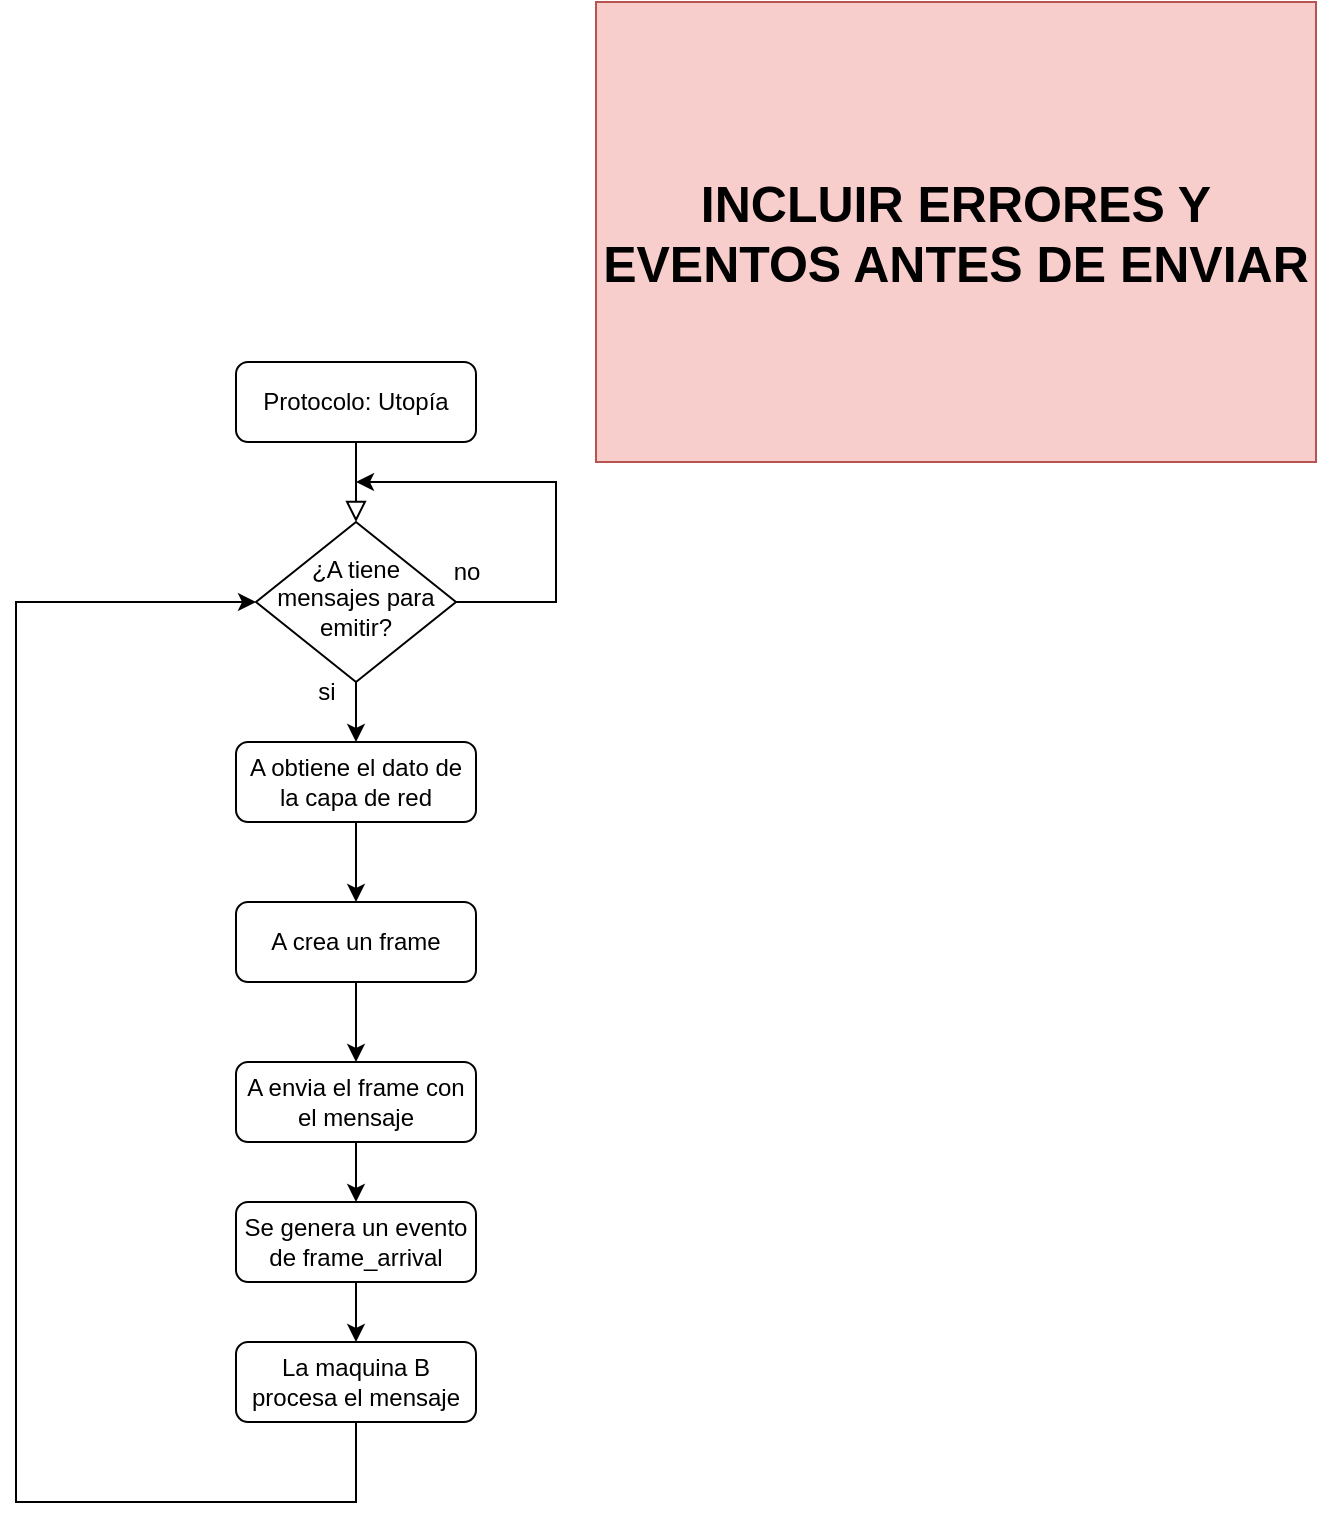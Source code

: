 <mxfile version="20.8.16" type="device" pages="6"><diagram id="C5RBs43oDa-KdzZeNtuy" name="utopia"><mxGraphModel dx="1418" dy="2109" grid="1" gridSize="10" guides="1" tooltips="1" connect="1" arrows="1" fold="1" page="1" pageScale="1" pageWidth="827" pageHeight="1169" math="0" shadow="0"><root><mxCell id="WIyWlLk6GJQsqaUBKTNV-0"/><mxCell id="WIyWlLk6GJQsqaUBKTNV-1" parent="WIyWlLk6GJQsqaUBKTNV-0"/><mxCell id="WIyWlLk6GJQsqaUBKTNV-2" value="" style="rounded=0;html=1;jettySize=auto;orthogonalLoop=1;fontSize=11;endArrow=block;endFill=0;endSize=8;strokeWidth=1;shadow=0;labelBackgroundColor=none;edgeStyle=orthogonalEdgeStyle;entryX=0.5;entryY=0;entryDx=0;entryDy=0;" parent="WIyWlLk6GJQsqaUBKTNV-1" source="WIyWlLk6GJQsqaUBKTNV-3" target="ByJfmS4Sn2XebxvPUMEz-3" edge="1"><mxGeometry relative="1" as="geometry"/></mxCell><mxCell id="WIyWlLk6GJQsqaUBKTNV-3" value="Protocolo: Utopía" style="rounded=1;whiteSpace=wrap;html=1;fontSize=12;glass=0;strokeWidth=1;shadow=0;" parent="WIyWlLk6GJQsqaUBKTNV-1" vertex="1"><mxGeometry x="160" y="-20" width="120" height="40" as="geometry"/></mxCell><mxCell id="yMHa6oyqsVARnxLttxca-2" style="edgeStyle=orthogonalEdgeStyle;rounded=0;orthogonalLoop=1;jettySize=auto;html=1;entryX=0.5;entryY=0;entryDx=0;entryDy=0;" parent="WIyWlLk6GJQsqaUBKTNV-1" source="ByJfmS4Sn2XebxvPUMEz-0" target="yMHa6oyqsVARnxLttxca-3" edge="1"><mxGeometry relative="1" as="geometry"><mxPoint x="220" y="250" as="targetPoint"/></mxGeometry></mxCell><mxCell id="ByJfmS4Sn2XebxvPUMEz-0" value="A obtiene el dato de la capa de red" style="rounded=1;whiteSpace=wrap;html=1;fontSize=12;glass=0;strokeWidth=1;shadow=0;" parent="WIyWlLk6GJQsqaUBKTNV-1" vertex="1"><mxGeometry x="160" y="170" width="120" height="40" as="geometry"/></mxCell><mxCell id="ByJfmS4Sn2XebxvPUMEz-4" style="edgeStyle=orthogonalEdgeStyle;rounded=0;orthogonalLoop=1;jettySize=auto;html=1;exitX=0.5;exitY=1;exitDx=0;exitDy=0;entryX=0.5;entryY=0;entryDx=0;entryDy=0;" parent="WIyWlLk6GJQsqaUBKTNV-1" source="ByJfmS4Sn2XebxvPUMEz-3" target="ByJfmS4Sn2XebxvPUMEz-0" edge="1"><mxGeometry relative="1" as="geometry"/></mxCell><mxCell id="yMHa6oyqsVARnxLttxca-7" style="edgeStyle=orthogonalEdgeStyle;rounded=0;orthogonalLoop=1;jettySize=auto;html=1;" parent="WIyWlLk6GJQsqaUBKTNV-1" source="ByJfmS4Sn2XebxvPUMEz-3" edge="1"><mxGeometry relative="1" as="geometry"><mxPoint x="220" y="40" as="targetPoint"/><Array as="points"><mxPoint x="320" y="100"/><mxPoint x="320" y="40"/></Array></mxGeometry></mxCell><mxCell id="ByJfmS4Sn2XebxvPUMEz-3" value="¿A tiene mensajes para emitir?" style="rhombus;whiteSpace=wrap;html=1;shadow=0;fontFamily=Helvetica;fontSize=12;align=center;strokeWidth=1;spacing=6;spacingTop=-4;" parent="WIyWlLk6GJQsqaUBKTNV-1" vertex="1"><mxGeometry x="170" y="60" width="100" height="80" as="geometry"/></mxCell><mxCell id="ByJfmS4Sn2XebxvPUMEz-5" value="si" style="text;html=1;align=center;verticalAlign=middle;resizable=0;points=[];autosize=1;strokeColor=none;fillColor=none;" parent="WIyWlLk6GJQsqaUBKTNV-1" vertex="1"><mxGeometry x="190" y="130" width="30" height="30" as="geometry"/></mxCell><mxCell id="ByJfmS4Sn2XebxvPUMEz-19" style="edgeStyle=orthogonalEdgeStyle;rounded=0;orthogonalLoop=1;jettySize=auto;html=1;exitX=0.5;exitY=1;exitDx=0;exitDy=0;entryX=0;entryY=0.5;entryDx=0;entryDy=0;" parent="WIyWlLk6GJQsqaUBKTNV-1" source="ByJfmS4Sn2XebxvPUMEz-13" target="ByJfmS4Sn2XebxvPUMEz-3" edge="1"><mxGeometry relative="1" as="geometry"><mxPoint x="390" y="100" as="targetPoint"/><Array as="points"><mxPoint x="220" y="550"/><mxPoint x="50" y="550"/><mxPoint x="50" y="100"/></Array></mxGeometry></mxCell><mxCell id="ByJfmS4Sn2XebxvPUMEz-13" value="La maquina B procesa el mensaje" style="rounded=1;whiteSpace=wrap;html=1;fontSize=12;glass=0;strokeWidth=1;shadow=0;" parent="WIyWlLk6GJQsqaUBKTNV-1" vertex="1"><mxGeometry x="160" y="470" width="120" height="40" as="geometry"/></mxCell><mxCell id="yMHa6oyqsVARnxLttxca-4" style="edgeStyle=orthogonalEdgeStyle;rounded=0;orthogonalLoop=1;jettySize=auto;html=1;entryX=0.5;entryY=0;entryDx=0;entryDy=0;" parent="WIyWlLk6GJQsqaUBKTNV-1" source="yMHa6oyqsVARnxLttxca-3" target="yMHa6oyqsVARnxLttxca-5" edge="1"><mxGeometry relative="1" as="geometry"><mxPoint x="220" y="340" as="targetPoint"/></mxGeometry></mxCell><mxCell id="yMHa6oyqsVARnxLttxca-3" value="A crea un frame" style="rounded=1;whiteSpace=wrap;html=1;fontSize=12;glass=0;strokeWidth=1;shadow=0;" parent="WIyWlLk6GJQsqaUBKTNV-1" vertex="1"><mxGeometry x="160" y="250" width="120" height="40" as="geometry"/></mxCell><mxCell id="XYjA2jadKTd7BGq8k04Q-2" style="edgeStyle=orthogonalEdgeStyle;rounded=0;orthogonalLoop=1;jettySize=auto;html=1;entryX=0.5;entryY=0;entryDx=0;entryDy=0;" parent="WIyWlLk6GJQsqaUBKTNV-1" source="yMHa6oyqsVARnxLttxca-5" target="XYjA2jadKTd7BGq8k04Q-1" edge="1"><mxGeometry relative="1" as="geometry"/></mxCell><mxCell id="yMHa6oyqsVARnxLttxca-5" value="A envia el frame con el mensaje" style="rounded=1;whiteSpace=wrap;html=1;fontSize=12;glass=0;strokeWidth=1;shadow=0;" parent="WIyWlLk6GJQsqaUBKTNV-1" vertex="1"><mxGeometry x="160" y="330" width="120" height="40" as="geometry"/></mxCell><mxCell id="yMHa6oyqsVARnxLttxca-8" value="no" style="text;html=1;align=center;verticalAlign=middle;resizable=0;points=[];autosize=1;strokeColor=none;fillColor=none;" parent="WIyWlLk6GJQsqaUBKTNV-1" vertex="1"><mxGeometry x="255" y="70" width="40" height="30" as="geometry"/></mxCell><mxCell id="tqH185Vk0NTKt4AiRCFc-0" value="&lt;font style=&quot;font-size: 25px;&quot;&gt;&lt;b&gt;INCLUIR ERRORES Y EVENTOS ANTES DE ENVIAR&lt;/b&gt;&lt;/font&gt;" style="text;html=1;align=center;verticalAlign=middle;whiteSpace=wrap;rounded=0;fillColor=#f8cecc;strokeColor=#b85450;" parent="WIyWlLk6GJQsqaUBKTNV-1" vertex="1"><mxGeometry x="340" y="-200" width="360" height="230" as="geometry"/></mxCell><mxCell id="XYjA2jadKTd7BGq8k04Q-3" style="edgeStyle=orthogonalEdgeStyle;rounded=0;orthogonalLoop=1;jettySize=auto;html=1;entryX=0.5;entryY=0;entryDx=0;entryDy=0;" parent="WIyWlLk6GJQsqaUBKTNV-1" source="XYjA2jadKTd7BGq8k04Q-1" target="ByJfmS4Sn2XebxvPUMEz-13" edge="1"><mxGeometry relative="1" as="geometry"/></mxCell><mxCell id="XYjA2jadKTd7BGq8k04Q-1" value="Se genera un evento de frame_arrival" style="rounded=1;whiteSpace=wrap;html=1;fontSize=12;glass=0;strokeWidth=1;shadow=0;" parent="WIyWlLk6GJQsqaUBKTNV-1" vertex="1"><mxGeometry x="160" y="400" width="120" height="40" as="geometry"/></mxCell></root></mxGraphModel></diagram><diagram id="R6PZNa_NdB1HNh5LbJu-" name="stop-and-wait"><mxGraphModel grid="1" page="1" gridSize="10" guides="1" tooltips="1" connect="1" arrows="1" fold="1" pageScale="1" pageWidth="827" pageHeight="1169" math="0" shadow="0">&#xa;      <root>&#xa;        <mxCell id="0"/>&#xa;        <mxCell id="1" parent="0"/>&#xa;        <mxCell id="YYEvMO5hYyTBAVzTKxxZ-3" style="edgeStyle=orthogonalEdgeStyle;rounded=0;orthogonalLoop=1;jettySize=auto;html=1;exitX=0.5;exitY=1;exitDx=0;exitDy=0;exitPerimeter=0;entryX=0.5;entryY=0;entryDx=0;entryDy=0;entryPerimeter=0;" edge="1" parent="1" source="K2ECPmmjt9V0FMVWUoOE-1" target="YYEvMO5hYyTBAVzTKxxZ-8">&#xa;          <mxGeometry relative="1" as="geometry">&#xa;            <mxPoint x="270" y="-20" as="targetPoint"/>&#xa;          </mxGeometry>&#xa;        </mxCell>&#xa;        <mxCell id="K2ECPmmjt9V0FMVWUoOE-1" value="Inicia el protocolo&lt;br&gt;Stop and wait" style="strokeWidth=1;html=1;shape=mxgraph.flowchart.start_1;whiteSpace=wrap;" vertex="1" parent="1">&#xa;          <mxGeometry x="210" y="-130" width="120" height="70" as="geometry"/>&#xa;        </mxCell>&#xa;        <mxCell id="YYEvMO5hYyTBAVzTKxxZ-4" style="edgeStyle=orthogonalEdgeStyle;rounded=0;orthogonalLoop=1;jettySize=auto;html=1;exitX=0;exitY=0.5;exitDx=0;exitDy=0;exitPerimeter=0;curved=1;entryX=0;entryY=0.5;entryDx=0;entryDy=0;" edge="1" parent="1" source="fqmgnFbKIbgw1gGtg8UP-1" target="uDrHnF6jyetHLC7CMQvw-3">&#xa;          <mxGeometry relative="1" as="geometry">&#xa;            <mxPoint x="110" y="230" as="targetPoint"/>&#xa;            <Array as="points">&#xa;              <mxPoint x="160" y="255"/>&#xa;              <mxPoint x="160" y="140"/>&#xa;            </Array>&#xa;          </mxGeometry>&#xa;        </mxCell>&#xa;        <mxCell id="uDrHnF6jyetHLC7CMQvw-7" style="edgeStyle=orthogonalEdgeStyle;rounded=0;orthogonalLoop=1;jettySize=auto;html=1;entryX=0.5;entryY=0;entryDx=0;entryDy=0;" edge="1" parent="1" source="fqmgnFbKIbgw1gGtg8UP-1" target="uDrHnF6jyetHLC7CMQvw-6">&#xa;          <mxGeometry relative="1" as="geometry"/>&#xa;        </mxCell>&#xa;        <mxCell id="fqmgnFbKIbgw1gGtg8UP-1" value="¿La maquina B permitió el envío?" style="strokeWidth=1;html=1;shape=mxgraph.flowchart.decision;whiteSpace=wrap;" vertex="1" parent="1">&#xa;          <mxGeometry x="210" y="190" width="120" height="130" as="geometry"/>&#xa;        </mxCell>&#xa;        <mxCell id="bamjaasNQJ0n5MbIUETM-6" style="edgeStyle=orthogonalEdgeStyle;rounded=0;orthogonalLoop=1;jettySize=auto;html=1;exitX=0.5;exitY=1;exitDx=0;exitDy=0;" edge="1" parent="1" source="bamjaasNQJ0n5MbIUETM-1" target="bamjaasNQJ0n5MbIUETM-4">&#xa;          <mxGeometry relative="1" as="geometry"/>&#xa;        </mxCell>&#xa;        <mxCell id="bamjaasNQJ0n5MbIUETM-1" value="A envia el frame con el mensaje" style="rounded=1;whiteSpace=wrap;html=1;fontSize=12;glass=0;strokeWidth=1;shadow=0;" vertex="1" parent="1">&#xa;          <mxGeometry x="210" y="640" width="120" height="40" as="geometry"/>&#xa;        </mxCell>&#xa;        <mxCell id="bamjaasNQJ0n5MbIUETM-7" style="edgeStyle=orthogonalEdgeStyle;rounded=0;orthogonalLoop=1;jettySize=auto;html=1;exitX=0.5;exitY=1;exitDx=0;exitDy=0;entryX=0.5;entryY=0;entryDx=0;entryDy=0;" edge="1" parent="1" source="bamjaasNQJ0n5MbIUETM-4" target="bamjaasNQJ0n5MbIUETM-5">&#xa;          <mxGeometry relative="1" as="geometry"/>&#xa;        </mxCell>&#xa;        <mxCell id="bamjaasNQJ0n5MbIUETM-4" value="B recibe y procesa el frame" style="rounded=1;whiteSpace=wrap;html=1;fontSize=12;glass=0;strokeWidth=1;shadow=0;" vertex="1" parent="1">&#xa;          <mxGeometry x="210" y="710" width="120" height="40" as="geometry"/>&#xa;        </mxCell>&#xa;        <mxCell id="YYEvMO5hYyTBAVzTKxxZ-1" style="edgeStyle=orthogonalEdgeStyle;rounded=0;orthogonalLoop=1;jettySize=auto;html=1;exitX=1;exitY=0.5;exitDx=0;exitDy=0;entryX=1;entryY=0.5;entryDx=0;entryDy=0;entryPerimeter=0;curved=1;" edge="1" parent="1" source="bamjaasNQJ0n5MbIUETM-5" target="YYEvMO5hYyTBAVzTKxxZ-8">&#xa;          <mxGeometry relative="1" as="geometry">&#xa;            <Array as="points">&#xa;              <mxPoint x="440" y="810"/>&#xa;              <mxPoint x="440" y="45"/>&#xa;            </Array>&#xa;          </mxGeometry>&#xa;        </mxCell>&#xa;        <mxCell id="bamjaasNQJ0n5MbIUETM-5" value="B notifica que esta disponible o que ha terminado de procesar el frame anterior" style="rounded=1;whiteSpace=wrap;html=1;fontSize=12;glass=0;strokeWidth=1;shadow=0;" vertex="1" parent="1">&#xa;          <mxGeometry x="210" y="780" width="130" height="60" as="geometry"/>&#xa;        </mxCell>&#xa;        <mxCell id="YYEvMO5hYyTBAVzTKxxZ-5" value="no" style="text;html=1;align=center;verticalAlign=middle;resizable=0;points=[];autosize=1;strokeColor=none;fillColor=none;" vertex="1" parent="1">&#xa;          <mxGeometry x="180" y="230" width="40" height="30" as="geometry"/>&#xa;        </mxCell>&#xa;        <mxCell id="YYEvMO5hYyTBAVzTKxxZ-6" value="si" style="text;html=1;align=center;verticalAlign=middle;resizable=0;points=[];autosize=1;strokeColor=none;fillColor=none;" vertex="1" parent="1">&#xa;          <mxGeometry x="270" y="320" width="30" height="30" as="geometry"/>&#xa;        </mxCell>&#xa;        <mxCell id="YYEvMO5hYyTBAVzTKxxZ-11" style="edgeStyle=orthogonalEdgeStyle;rounded=0;orthogonalLoop=1;jettySize=auto;html=1;exitX=0;exitY=0.5;exitDx=0;exitDy=0;exitPerimeter=0;curved=1;" edge="1" parent="1" source="YYEvMO5hYyTBAVzTKxxZ-8">&#xa;          <mxGeometry relative="1" as="geometry">&#xa;            <mxPoint x="270" y="-50" as="targetPoint"/>&#xa;            <Array as="points">&#xa;              <mxPoint x="195" y="45"/>&#xa;              <mxPoint x="195" y="-50"/>&#xa;            </Array>&#xa;          </mxGeometry>&#xa;        </mxCell>&#xa;        <mxCell id="uDrHnF6jyetHLC7CMQvw-4" style="edgeStyle=orthogonalEdgeStyle;rounded=0;orthogonalLoop=1;jettySize=auto;html=1;entryX=0.5;entryY=0;entryDx=0;entryDy=0;" edge="1" parent="1" source="YYEvMO5hYyTBAVzTKxxZ-8" target="uDrHnF6jyetHLC7CMQvw-3">&#xa;          <mxGeometry relative="1" as="geometry"/>&#xa;        </mxCell>&#xa;        <mxCell id="YYEvMO5hYyTBAVzTKxxZ-8" value="A tiene un frame para enviar" style="strokeWidth=1;html=1;shape=mxgraph.flowchart.decision;whiteSpace=wrap;" vertex="1" parent="1">&#xa;          <mxGeometry x="215" y="-10" width="110" height="110" as="geometry"/>&#xa;        </mxCell>&#xa;        <mxCell id="YYEvMO5hYyTBAVzTKxxZ-9" value="si" style="text;html=1;align=center;verticalAlign=middle;resizable=0;points=[];autosize=1;strokeColor=none;fillColor=none;" vertex="1" parent="1">&#xa;          <mxGeometry x="275" y="85" width="30" height="30" as="geometry"/>&#xa;        </mxCell>&#xa;        <mxCell id="YYEvMO5hYyTBAVzTKxxZ-10" value="no" style="text;html=1;align=center;verticalAlign=middle;resizable=0;points=[];autosize=1;strokeColor=none;fillColor=none;" vertex="1" parent="1">&#xa;          <mxGeometry x="190" y="10" width="40" height="30" as="geometry"/>&#xa;        </mxCell>&#xa;        <mxCell id="Ypwsz2OwNR1J4UL9F0tm-1" value="&lt;font style=&quot;font-size: 25px;&quot;&gt;&lt;b&gt;INCLUIR ERRORES Y EVENTOS ANTES DE ENVIAR&lt;/b&gt;&lt;/font&gt;" style="text;html=1;align=center;verticalAlign=middle;whiteSpace=wrap;rounded=0;fillColor=#f8cecc;strokeColor=#b85450;" vertex="1" parent="1">&#xa;          <mxGeometry x="370" y="-300" width="360" height="230" as="geometry"/>&#xa;        </mxCell>&#xa;        <mxCell id="uDrHnF6jyetHLC7CMQvw-5" style="edgeStyle=orthogonalEdgeStyle;rounded=0;orthogonalLoop=1;jettySize=auto;html=1;entryX=0.5;entryY=0;entryDx=0;entryDy=0;entryPerimeter=0;" edge="1" parent="1" source="uDrHnF6jyetHLC7CMQvw-3" target="fqmgnFbKIbgw1gGtg8UP-1">&#xa;          <mxGeometry relative="1" as="geometry"/>&#xa;        </mxCell>&#xa;        <mxCell id="uDrHnF6jyetHLC7CMQvw-3" value="A envia la solicitud de transmitir los datos" style="rounded=1;whiteSpace=wrap;html=1;fontSize=12;glass=0;strokeWidth=1;shadow=0;" vertex="1" parent="1">&#xa;          <mxGeometry x="210" y="120" width="120" height="40" as="geometry"/>&#xa;        </mxCell>&#xa;        <mxCell id="uDrHnF6jyetHLC7CMQvw-9" style="edgeStyle=orthogonalEdgeStyle;rounded=0;orthogonalLoop=1;jettySize=auto;html=1;entryX=0.5;entryY=0;entryDx=0;entryDy=0;entryPerimeter=0;" edge="1" parent="1" source="uDrHnF6jyetHLC7CMQvw-6" target="uDrHnF6jyetHLC7CMQvw-8">&#xa;          <mxGeometry relative="1" as="geometry"/>&#xa;        </mxCell>&#xa;        <mxCell id="uDrHnF6jyetHLC7CMQvw-6" value="B envia el permiso de envia datos" style="rounded=1;whiteSpace=wrap;html=1;fontSize=12;glass=0;strokeWidth=1;shadow=0;" vertex="1" parent="1">&#xa;          <mxGeometry x="210" y="350" width="120" height="40" as="geometry"/>&#xa;        </mxCell>&#xa;        <mxCell id="uDrHnF6jyetHLC7CMQvw-10" style="edgeStyle=orthogonalEdgeStyle;rounded=0;orthogonalLoop=1;jettySize=auto;html=1;entryX=0.5;entryY=0;entryDx=0;entryDy=0;exitX=0.5;exitY=1;exitDx=0;exitDy=0;exitPerimeter=0;" edge="1" parent="1" source="uDrHnF6jyetHLC7CMQvw-8" target="bamjaasNQJ0n5MbIUETM-1">&#xa;          <mxGeometry relative="1" as="geometry">&#xa;            <mxPoint x="200" y="630" as="sourcePoint"/>&#xa;          </mxGeometry>&#xa;        </mxCell>&#xa;        <mxCell id="dPzAdULOGnly5V-0omJ0-1" style="edgeStyle=orthogonalEdgeStyle;rounded=0;orthogonalLoop=1;jettySize=auto;html=1;exitX=1;exitY=0.5;exitDx=0;exitDy=0;exitPerimeter=0;entryX=1;entryY=0.5;entryDx=0;entryDy=0;curved=1;" edge="1" parent="1" source="uDrHnF6jyetHLC7CMQvw-8" target="uDrHnF6jyetHLC7CMQvw-3">&#xa;          <mxGeometry relative="1" as="geometry"/>&#xa;        </mxCell>&#xa;        <mxCell id="uDrHnF6jyetHLC7CMQvw-8" value="¿La maquina A recibe el permiso?" style="strokeWidth=1;html=1;shape=mxgraph.flowchart.decision;whiteSpace=wrap;" vertex="1" parent="1">&#xa;          <mxGeometry x="193.75" y="450" width="152.5" height="140" as="geometry"/>&#xa;        </mxCell>&#xa;        <mxCell id="uDrHnF6jyetHLC7CMQvw-11" value="si" style="text;html=1;align=center;verticalAlign=middle;resizable=0;points=[];autosize=1;strokeColor=none;fillColor=none;" vertex="1" parent="1">&#xa;          <mxGeometry x="275" y="585" width="30" height="30" as="geometry"/>&#xa;        </mxCell>&#xa;        <mxCell id="uDrHnF6jyetHLC7CMQvw-13" value="no" style="text;html=1;align=center;verticalAlign=middle;resizable=0;points=[];autosize=1;strokeColor=none;fillColor=none;" vertex="1" parent="1">&#xa;          <mxGeometry x="320" y="480" width="40" height="30" as="geometry"/>&#xa;        </mxCell>&#xa;      </root>&#xa;    </mxGraphModel></diagram><diagram id="SS4Rl4zdPfq09VsR8Jy6" name="TCP"><mxGraphModel grid="1" page="1" gridSize="10" guides="1" tooltips="1" connect="1" arrows="1" fold="1" pageScale="1" pageWidth="827" pageHeight="1169" math="0" shadow="0">&#xa;      <root>&#xa;        <mxCell id="0"/>&#xa;        <mxCell id="1" parent="0"/>&#xa;        <mxCell id="BR7vxcZeUTJQMhsNQoGP-1" value="" style="rounded=0;html=1;jettySize=auto;orthogonalLoop=1;fontSize=11;endArrow=block;endFill=0;endSize=8;strokeWidth=1;shadow=0;labelBackgroundColor=none;edgeStyle=orthogonalEdgeStyle;entryX=0.5;entryY=0;entryDx=0;entryDy=0;" edge="1" parent="1" source="BR7vxcZeUTJQMhsNQoGP-2" target="BR7vxcZeUTJQMhsNQoGP-7">&#xa;          <mxGeometry relative="1" as="geometry"/>&#xa;        </mxCell>&#xa;        <mxCell id="BR7vxcZeUTJQMhsNQoGP-2" value="Protocolo: PAR o TCP" style="rounded=1;whiteSpace=wrap;html=1;fontSize=12;glass=0;strokeWidth=1;shadow=0;" vertex="1" parent="1">&#xa;          <mxGeometry x="160" y="-20" width="120" height="40" as="geometry"/>&#xa;        </mxCell>&#xa;        <mxCell id="BR7vxcZeUTJQMhsNQoGP-20" style="edgeStyle=orthogonalEdgeStyle;rounded=0;orthogonalLoop=1;jettySize=auto;html=1;entryX=0.5;entryY=0;entryDx=0;entryDy=0;" edge="1" parent="1" source="BR7vxcZeUTJQMhsNQoGP-4" target="BR7vxcZeUTJQMhsNQoGP-16">&#xa;          <mxGeometry relative="1" as="geometry">&#xa;            <mxPoint x="225.0" y="720" as="targetPoint"/>&#xa;          </mxGeometry>&#xa;        </mxCell>&#xa;        <mxCell id="BR7vxcZeUTJQMhsNQoGP-4" value="A obtiene el dato de la capa de red" style="rounded=1;whiteSpace=wrap;html=1;fontSize=12;glass=0;strokeWidth=1;shadow=0;" vertex="1" parent="1">&#xa;          <mxGeometry x="165" y="650" width="120" height="40" as="geometry"/>&#xa;        </mxCell>&#xa;        <mxCell id="BR7vxcZeUTJQMhsNQoGP-6" style="edgeStyle=orthogonalEdgeStyle;rounded=0;orthogonalLoop=1;jettySize=auto;html=1;" edge="1" parent="1" source="BR7vxcZeUTJQMhsNQoGP-7">&#xa;          <mxGeometry relative="1" as="geometry">&#xa;            <mxPoint x="220" y="40" as="targetPoint"/>&#xa;            <Array as="points">&#xa;              <mxPoint x="320" y="100"/>&#xa;              <mxPoint x="320" y="40"/>&#xa;            </Array>&#xa;          </mxGeometry>&#xa;        </mxCell>&#xa;        <mxCell id="BR7vxcZeUTJQMhsNQoGP-27" style="edgeStyle=orthogonalEdgeStyle;rounded=0;orthogonalLoop=1;jettySize=auto;html=1;entryX=0.5;entryY=0;entryDx=0;entryDy=0;" edge="1" parent="1" source="BR7vxcZeUTJQMhsNQoGP-7" target="BR7vxcZeUTJQMhsNQoGP-26">&#xa;          <mxGeometry relative="1" as="geometry"/>&#xa;        </mxCell>&#xa;        <mxCell id="BR7vxcZeUTJQMhsNQoGP-7" value="¿A tiene mensajes para emitir?" style="rhombus;whiteSpace=wrap;html=1;shadow=0;fontFamily=Helvetica;fontSize=12;align=center;strokeWidth=1;spacing=6;spacingTop=-4;" vertex="1" parent="1">&#xa;          <mxGeometry x="170" y="60" width="100" height="80" as="geometry"/>&#xa;        </mxCell>&#xa;        <mxCell id="BR7vxcZeUTJQMhsNQoGP-8" value="si" style="text;html=1;align=center;verticalAlign=middle;resizable=0;points=[];autosize=1;strokeColor=none;fillColor=none;" vertex="1" parent="1">&#xa;          <mxGeometry x="190" y="130" width="30" height="30" as="geometry"/>&#xa;        </mxCell>&#xa;        <mxCell id="1fHhlrGC8S8OqKolP6h5-20" style="edgeStyle=orthogonalEdgeStyle;rounded=0;orthogonalLoop=1;jettySize=auto;html=1;" edge="1" parent="1" source="BR7vxcZeUTJQMhsNQoGP-10">&#xa;          <mxGeometry relative="1" as="geometry">&#xa;            <mxPoint x="225.0" y="1070" as="targetPoint"/>&#xa;          </mxGeometry>&#xa;        </mxCell>&#xa;        <mxCell id="1fHhlrGC8S8OqKolP6h5-25" style="edgeStyle=orthogonalEdgeStyle;rounded=0;orthogonalLoop=1;jettySize=auto;html=1;" edge="1" parent="1" source="BR7vxcZeUTJQMhsNQoGP-10">&#xa;          <mxGeometry relative="1" as="geometry">&#xa;            <mxPoint x="400" y="580" as="targetPoint"/>&#xa;          </mxGeometry>&#xa;        </mxCell>&#xa;        <mxCell id="BR7vxcZeUTJQMhsNQoGP-10" value="¿La maquina B recibe los datos?" style="rhombus;whiteSpace=wrap;html=1;" vertex="1" parent="1">&#xa;          <mxGeometry x="143.75" y="880" width="162.5" height="150" as="geometry"/>&#xa;        </mxCell>&#xa;        <mxCell id="BR7vxcZeUTJQMhsNQoGP-11" value="si" style="text;html=1;align=center;verticalAlign=middle;resizable=0;points=[];autosize=1;strokeColor=none;fillColor=none;" vertex="1" parent="1">&#xa;          <mxGeometry x="190" y="1020" width="30" height="30" as="geometry"/>&#xa;        </mxCell>&#xa;        <mxCell id="1fHhlrGC8S8OqKolP6h5-6" style="edgeStyle=orthogonalEdgeStyle;rounded=0;orthogonalLoop=1;jettySize=auto;html=1;entryX=0.5;entryY=0;entryDx=0;entryDy=0;" edge="1" parent="1" source="BR7vxcZeUTJQMhsNQoGP-13" target="1fHhlrGC8S8OqKolP6h5-7">&#xa;          <mxGeometry relative="1" as="geometry">&#xa;            <mxPoint x="209.99" y="1340" as="targetPoint"/>&#xa;          </mxGeometry>&#xa;        </mxCell>&#xa;        <mxCell id="BR7vxcZeUTJQMhsNQoGP-13" value="La maquina B procesa el los datos" style="rounded=1;whiteSpace=wrap;html=1;fontSize=12;glass=0;strokeWidth=1;shadow=0;" vertex="1" parent="1">&#xa;          <mxGeometry x="162.49" y="1240" width="120" height="40" as="geometry"/>&#xa;        </mxCell>&#xa;        <mxCell id="BR7vxcZeUTJQMhsNQoGP-14" style="edgeStyle=orthogonalEdgeStyle;rounded=0;orthogonalLoop=1;jettySize=auto;html=1;exitX=0.5;exitY=1;exitDx=0;exitDy=0;" edge="1" parent="1" source="BR7vxcZeUTJQMhsNQoGP-17" target="BR7vxcZeUTJQMhsNQoGP-10">&#xa;          <mxGeometry relative="1" as="geometry">&#xa;            <mxPoint x="225" y="1060" as="sourcePoint"/>&#xa;          </mxGeometry>&#xa;        </mxCell>&#xa;        <mxCell id="BR7vxcZeUTJQMhsNQoGP-15" style="edgeStyle=orthogonalEdgeStyle;rounded=0;orthogonalLoop=1;jettySize=auto;html=1;entryX=0.5;entryY=0;entryDx=0;entryDy=0;" edge="1" parent="1" source="BR7vxcZeUTJQMhsNQoGP-16" target="BR7vxcZeUTJQMhsNQoGP-17">&#xa;          <mxGeometry relative="1" as="geometry">&#xa;            <mxPoint x="225" y="920" as="targetPoint"/>&#xa;          </mxGeometry>&#xa;        </mxCell>&#xa;        <mxCell id="BR7vxcZeUTJQMhsNQoGP-16" value="A crea un frame" style="rounded=1;whiteSpace=wrap;html=1;fontSize=12;glass=0;strokeWidth=1;shadow=0;" vertex="1" parent="1">&#xa;          <mxGeometry x="165" y="720" width="120" height="40" as="geometry"/>&#xa;        </mxCell>&#xa;        <mxCell id="BR7vxcZeUTJQMhsNQoGP-17" value="A envia el frame con el mensaje" style="rounded=1;whiteSpace=wrap;html=1;fontSize=12;glass=0;strokeWidth=1;shadow=0;" vertex="1" parent="1">&#xa;          <mxGeometry x="165" y="800" width="120" height="40" as="geometry"/>&#xa;        </mxCell>&#xa;        <mxCell id="BR7vxcZeUTJQMhsNQoGP-18" value="no" style="text;html=1;align=center;verticalAlign=middle;resizable=0;points=[];autosize=1;strokeColor=none;fillColor=none;" vertex="1" parent="1">&#xa;          <mxGeometry x="255" y="70" width="40" height="30" as="geometry"/>&#xa;        </mxCell>&#xa;        <mxCell id="BR7vxcZeUTJQMhsNQoGP-24" style="edgeStyle=orthogonalEdgeStyle;rounded=0;orthogonalLoop=1;jettySize=auto;html=1;entryX=0.5;entryY=0;entryDx=0;entryDy=0;" edge="1" parent="1" source="BR7vxcZeUTJQMhsNQoGP-22" target="BR7vxcZeUTJQMhsNQoGP-13">&#xa;          <mxGeometry relative="1" as="geometry"/>&#xa;        </mxCell>&#xa;        <mxCell id="BR7vxcZeUTJQMhsNQoGP-22" value="La maquina B envia el ACK signal de que recibió los datos" style="rounded=1;whiteSpace=wrap;html=1;fontSize=12;glass=0;strokeWidth=1;shadow=0;" vertex="1" parent="1">&#xa;          <mxGeometry x="157.49" y="1130" width="130" height="70" as="geometry"/>&#xa;        </mxCell>&#xa;        <mxCell id="1fHhlrGC8S8OqKolP6h5-4" style="edgeStyle=orthogonalEdgeStyle;rounded=0;orthogonalLoop=1;jettySize=auto;html=1;entryX=0.5;entryY=0;entryDx=0;entryDy=0;" edge="1" parent="1" source="BR7vxcZeUTJQMhsNQoGP-26" target="1fHhlrGC8S8OqKolP6h5-3">&#xa;          <mxGeometry relative="1" as="geometry"/>&#xa;        </mxCell>&#xa;        <mxCell id="BR7vxcZeUTJQMhsNQoGP-26" value="A identifica el cliente y le asigna un numero de secuencia" style="rounded=1;whiteSpace=wrap;html=1;fontSize=12;glass=0;strokeWidth=1;shadow=0;" vertex="1" parent="1">&#xa;          <mxGeometry x="160" y="170" width="120" height="50" as="geometry"/>&#xa;        </mxCell>&#xa;        <mxCell id="BR7vxcZeUTJQMhsNQoGP-32" style="edgeStyle=orthogonalEdgeStyle;rounded=0;orthogonalLoop=1;jettySize=auto;html=1;entryX=0.5;entryY=0;entryDx=0;entryDy=0;" edge="1" parent="1" source="BR7vxcZeUTJQMhsNQoGP-29" target="BR7vxcZeUTJQMhsNQoGP-30">&#xa;          <mxGeometry relative="1" as="geometry">&#xa;            <mxPoint x="219.05" y="438.02" as="targetPoint"/>&#xa;          </mxGeometry>&#xa;        </mxCell>&#xa;        <mxCell id="1fHhlrGC8S8OqKolP6h5-16" style="edgeStyle=orthogonalEdgeStyle;rounded=0;orthogonalLoop=1;jettySize=auto;html=1;" edge="1" parent="1" source="BR7vxcZeUTJQMhsNQoGP-29">&#xa;          <mxGeometry relative="1" as="geometry">&#xa;            <mxPoint x="340.0" y="360" as="targetPoint"/>&#xa;          </mxGeometry>&#xa;        </mxCell>&#xa;        <mxCell id="BR7vxcZeUTJQMhsNQoGP-29" value="¿B recibe la solicitud?" style="rhombus;whiteSpace=wrap;html=1;shadow=0;fontFamily=Helvetica;fontSize=12;align=center;strokeWidth=1;spacing=6;spacingTop=-4;" vertex="1" parent="1">&#xa;          <mxGeometry x="170" y="320" width="100" height="80" as="geometry"/>&#xa;        </mxCell>&#xa;        <mxCell id="BR7vxcZeUTJQMhsNQoGP-35" style="edgeStyle=orthogonalEdgeStyle;rounded=0;orthogonalLoop=1;jettySize=auto;html=1;entryX=0.5;entryY=0;entryDx=0;entryDy=0;" edge="1" parent="1" target="BR7vxcZeUTJQMhsNQoGP-34">&#xa;          <mxGeometry relative="1" as="geometry">&#xa;            <mxPoint x="225.0" y="500" as="sourcePoint"/>&#xa;          </mxGeometry>&#xa;        </mxCell>&#xa;        <mxCell id="BR7vxcZeUTJQMhsNQoGP-30" value="B responde a la solicitud con una confirmacion para empezar la transmision de datos" style="rounded=1;whiteSpace=wrap;html=1;fontSize=12;glass=0;strokeWidth=1;shadow=0;" vertex="1" parent="1">&#xa;          <mxGeometry x="135" y="450" width="170" height="60" as="geometry"/>&#xa;        </mxCell>&#xa;        <mxCell id="BR7vxcZeUTJQMhsNQoGP-33" value="si" style="text;html=1;align=center;verticalAlign=middle;resizable=0;points=[];autosize=1;strokeColor=none;fillColor=none;" vertex="1" parent="1">&#xa;          <mxGeometry x="190" y="390" width="30" height="30" as="geometry"/>&#xa;        </mxCell>&#xa;        <mxCell id="1fHhlrGC8S8OqKolP6h5-1" style="edgeStyle=orthogonalEdgeStyle;rounded=0;orthogonalLoop=1;jettySize=auto;html=1;entryX=0.5;entryY=0;entryDx=0;entryDy=0;" edge="1" parent="1" source="BR7vxcZeUTJQMhsNQoGP-34" target="BR7vxcZeUTJQMhsNQoGP-4">&#xa;          <mxGeometry relative="1" as="geometry">&#xa;            <mxPoint x="225.0" y="670" as="targetPoint"/>&#xa;          </mxGeometry>&#xa;        </mxCell>&#xa;        <mxCell id="1fHhlrGC8S8OqKolP6h5-24" style="edgeStyle=orthogonalEdgeStyle;rounded=0;orthogonalLoop=1;jettySize=auto;html=1;entryX=0.5;entryY=1;entryDx=0;entryDy=0;" edge="1" parent="1" source="BR7vxcZeUTJQMhsNQoGP-34" target="1fHhlrGC8S8OqKolP6h5-17">&#xa;          <mxGeometry relative="1" as="geometry">&#xa;            <mxPoint x="400" y="390" as="targetPoint"/>&#xa;          </mxGeometry>&#xa;        </mxCell>&#xa;        <mxCell id="BR7vxcZeUTJQMhsNQoGP-34" value="¿A recibe la respuesta?" style="rhombus;whiteSpace=wrap;html=1;shadow=0;fontFamily=Helvetica;fontSize=12;align=center;strokeWidth=1;spacing=6;spacingTop=-4;" vertex="1" parent="1">&#xa;          <mxGeometry x="175" y="540" width="100" height="80" as="geometry"/>&#xa;        </mxCell>&#xa;        <mxCell id="1fHhlrGC8S8OqKolP6h5-2" value="si" style="text;html=1;align=center;verticalAlign=middle;resizable=0;points=[];autosize=1;strokeColor=none;fillColor=none;" vertex="1" parent="1">&#xa;          <mxGeometry x="200" y="610" width="30" height="30" as="geometry"/>&#xa;        </mxCell>&#xa;        <mxCell id="1fHhlrGC8S8OqKolP6h5-5" style="edgeStyle=orthogonalEdgeStyle;rounded=0;orthogonalLoop=1;jettySize=auto;html=1;entryX=0.5;entryY=0;entryDx=0;entryDy=0;" edge="1" parent="1" source="1fHhlrGC8S8OqKolP6h5-3" target="BR7vxcZeUTJQMhsNQoGP-29">&#xa;          <mxGeometry relative="1" as="geometry"/>&#xa;        </mxCell>&#xa;        <mxCell id="1fHhlrGC8S8OqKolP6h5-3" value="Envia una solicitud para transmitir datos" style="rounded=1;whiteSpace=wrap;html=1;fontSize=12;glass=0;strokeWidth=1;shadow=0;" vertex="1" parent="1">&#xa;          <mxGeometry x="160" y="240" width="120" height="50" as="geometry"/>&#xa;        </mxCell>&#xa;        <mxCell id="1fHhlrGC8S8OqKolP6h5-9" style="edgeStyle=orthogonalEdgeStyle;rounded=0;orthogonalLoop=1;jettySize=auto;html=1;entryX=0.5;entryY=0;entryDx=0;entryDy=0;" edge="1" parent="1" source="1fHhlrGC8S8OqKolP6h5-7" target="1fHhlrGC8S8OqKolP6h5-8">&#xa;          <mxGeometry relative="1" as="geometry"/>&#xa;        </mxCell>&#xa;        <mxCell id="1fHhlrGC8S8OqKolP6h5-7" value="La maquina B envia la finalizacion de la conexión" style="rounded=1;whiteSpace=wrap;html=1;fontSize=12;glass=0;strokeWidth=1;shadow=0;" vertex="1" parent="1">&#xa;          <mxGeometry x="149.99" y="1320" width="145" height="40" as="geometry"/>&#xa;        </mxCell>&#xa;        <mxCell id="1fHhlrGC8S8OqKolP6h5-10" style="edgeStyle=orthogonalEdgeStyle;rounded=0;orthogonalLoop=1;jettySize=auto;html=1;entryX=0.5;entryY=0;entryDx=0;entryDy=0;" edge="1" parent="1" source="1fHhlrGC8S8OqKolP6h5-8" target="1fHhlrGC8S8OqKolP6h5-12">&#xa;          <mxGeometry relative="1" as="geometry">&#xa;            <mxPoint x="224.995" y="1570" as="targetPoint"/>&#xa;          </mxGeometry>&#xa;        </mxCell>&#xa;        <mxCell id="1fHhlrGC8S8OqKolP6h5-27" style="edgeStyle=orthogonalEdgeStyle;rounded=0;orthogonalLoop=1;jettySize=auto;html=1;" edge="1" parent="1" source="1fHhlrGC8S8OqKolP6h5-8">&#xa;          <mxGeometry relative="1" as="geometry">&#xa;            <mxPoint x="400" y="950" as="targetPoint"/>&#xa;          </mxGeometry>&#xa;        </mxCell>&#xa;        <mxCell id="1fHhlrGC8S8OqKolP6h5-8" value="¿A recibe la finalización?" style="rhombus;whiteSpace=wrap;html=1;" vertex="1" parent="1">&#xa;          <mxGeometry x="143.75" y="1390" width="156.25" height="130" as="geometry"/>&#xa;        </mxCell>&#xa;        <mxCell id="1fHhlrGC8S8OqKolP6h5-11" value="si" style="text;html=1;align=center;verticalAlign=middle;resizable=0;points=[];autosize=1;strokeColor=none;fillColor=none;" vertex="1" parent="1">&#xa;          <mxGeometry x="199.99" y="1510" width="30" height="30" as="geometry"/>&#xa;        </mxCell>&#xa;        <mxCell id="1fHhlrGC8S8OqKolP6h5-14" style="edgeStyle=orthogonalEdgeStyle;rounded=0;orthogonalLoop=1;jettySize=auto;html=1;entryX=0;entryY=0.5;entryDx=0;entryDy=0;exitX=0;exitY=0.5;exitDx=0;exitDy=0;" edge="1" parent="1" source="1fHhlrGC8S8OqKolP6h5-12" target="BR7vxcZeUTJQMhsNQoGP-7">&#xa;          <mxGeometry relative="1" as="geometry">&#xa;            <mxPoint x="80" y="10" as="targetPoint"/>&#xa;            <mxPoint x="130" y="1620" as="sourcePoint"/>&#xa;            <Array as="points">&#xa;              <mxPoint x="40" y="1590"/>&#xa;              <mxPoint x="40" y="100"/>&#xa;            </Array>&#xa;          </mxGeometry>&#xa;        </mxCell>&#xa;        <mxCell id="1fHhlrGC8S8OqKolP6h5-12" value="Confirma que se finaliza la conexión" style="rounded=1;whiteSpace=wrap;html=1;fontSize=12;glass=0;strokeWidth=1;shadow=0;" vertex="1" parent="1">&#xa;          <mxGeometry x="149.38" y="1570" width="145" height="40" as="geometry"/>&#xa;        </mxCell>&#xa;        <mxCell id="1fHhlrGC8S8OqKolP6h5-15" value="no" style="text;html=1;align=center;verticalAlign=middle;resizable=0;points=[];autosize=1;strokeColor=none;fillColor=none;" vertex="1" parent="1">&#xa;          <mxGeometry x="255" y="360" width="40" height="30" as="geometry"/>&#xa;        </mxCell>&#xa;        <mxCell id="1fHhlrGC8S8OqKolP6h5-18" style="edgeStyle=orthogonalEdgeStyle;rounded=0;orthogonalLoop=1;jettySize=auto;html=1;" edge="1" parent="1" source="1fHhlrGC8S8OqKolP6h5-17">&#xa;          <mxGeometry relative="1" as="geometry">&#xa;            <mxPoint x="220" y="40" as="targetPoint"/>&#xa;            <Array as="points">&#xa;              <mxPoint x="400" y="40"/>&#xa;            </Array>&#xa;          </mxGeometry>&#xa;        </mxCell>&#xa;        <mxCell id="1fHhlrGC8S8OqKolP6h5-17" value="Se envia un timeout y se cierra la conexion o se reintenta" style="rounded=1;whiteSpace=wrap;html=1;fontSize=12;glass=0;strokeWidth=1;shadow=0;" vertex="1" parent="1">&#xa;          <mxGeometry x="340" y="335" width="120" height="50" as="geometry"/>&#xa;        </mxCell>&#xa;        <mxCell id="1fHhlrGC8S8OqKolP6h5-22" style="edgeStyle=orthogonalEdgeStyle;rounded=0;orthogonalLoop=1;jettySize=auto;html=1;entryX=0.5;entryY=0;entryDx=0;entryDy=0;" edge="1" parent="1" source="1fHhlrGC8S8OqKolP6h5-21" target="BR7vxcZeUTJQMhsNQoGP-22">&#xa;          <mxGeometry relative="1" as="geometry"/>&#xa;        </mxCell>&#xa;        <mxCell id="1fHhlrGC8S8OqKolP6h5-21" value="Se genera el evento de frame_arrival" style="rounded=1;whiteSpace=wrap;html=1;fontSize=12;glass=0;strokeWidth=1;shadow=0;" vertex="1" parent="1">&#xa;          <mxGeometry x="164.99" y="1070" width="115.01" height="40" as="geometry"/>&#xa;        </mxCell>&#xa;        <mxCell id="1fHhlrGC8S8OqKolP6h5-23" value="no" style="text;html=1;align=center;verticalAlign=middle;resizable=0;points=[];autosize=1;strokeColor=none;fillColor=none;" vertex="1" parent="1">&#xa;          <mxGeometry x="305" y="960" width="40" height="30" as="geometry"/>&#xa;        </mxCell>&#xa;        <mxCell id="1fHhlrGC8S8OqKolP6h5-26" value="no" style="text;html=1;align=center;verticalAlign=middle;resizable=0;points=[];autosize=1;strokeColor=none;fillColor=none;" vertex="1" parent="1">&#xa;          <mxGeometry x="306.25" y="1460" width="40" height="30" as="geometry"/>&#xa;        </mxCell>&#xa;        <mxCell id="1fHhlrGC8S8OqKolP6h5-28" value="&lt;font style=&quot;font-size: 25px;&quot;&gt;&lt;b&gt;INCLUIR ERRORES Y EVENTOS ANTES DE ENVIAR&lt;/b&gt;&lt;/font&gt;" style="text;html=1;align=center;verticalAlign=middle;whiteSpace=wrap;rounded=0;fillColor=#f8cecc;strokeColor=#b85450;" vertex="1" parent="1">&#xa;          <mxGeometry x="414" y="-140" width="360" height="230" as="geometry"/>&#xa;        </mxCell>&#xa;      </root>&#xa;    </mxGraphModel></diagram><diagram id="bn-x2BaOzWNext-jUisK" name="Sliding Window"><mxGraphModel dx="1418" dy="940" grid="1" gridSize="10" guides="1" tooltips="1" connect="1" arrows="1" fold="1" page="1" pageScale="1" pageWidth="850" pageHeight="1100" math="0" shadow="0"><root><mxCell id="0"/><mxCell id="1" parent="0"/></root></mxGraphModel></diagram><diagram id="Q246wwNmpOLSXYwLGgd8" name="Go-Back-N"><mxGraphModel dx="1418" dy="940" grid="1" gridSize="10" guides="1" tooltips="1" connect="1" arrows="1" fold="1" page="1" pageScale="1" pageWidth="850" pageHeight="1100" math="0" shadow="0"><root><mxCell id="0"/><mxCell id="1" parent="0"/></root></mxGraphModel></diagram><diagram id="yKkN45FZpp4XkXCZTBLZ" name="Selective-Repeat"><mxGraphModel dx="1418" dy="940" grid="1" gridSize="10" guides="1" tooltips="1" connect="1" arrows="1" fold="1" page="1" pageScale="1" pageWidth="850" pageHeight="1100" math="0" shadow="0"><root><mxCell id="0"/><mxCell id="1" parent="0"/></root></mxGraphModel></diagram></mxfile>